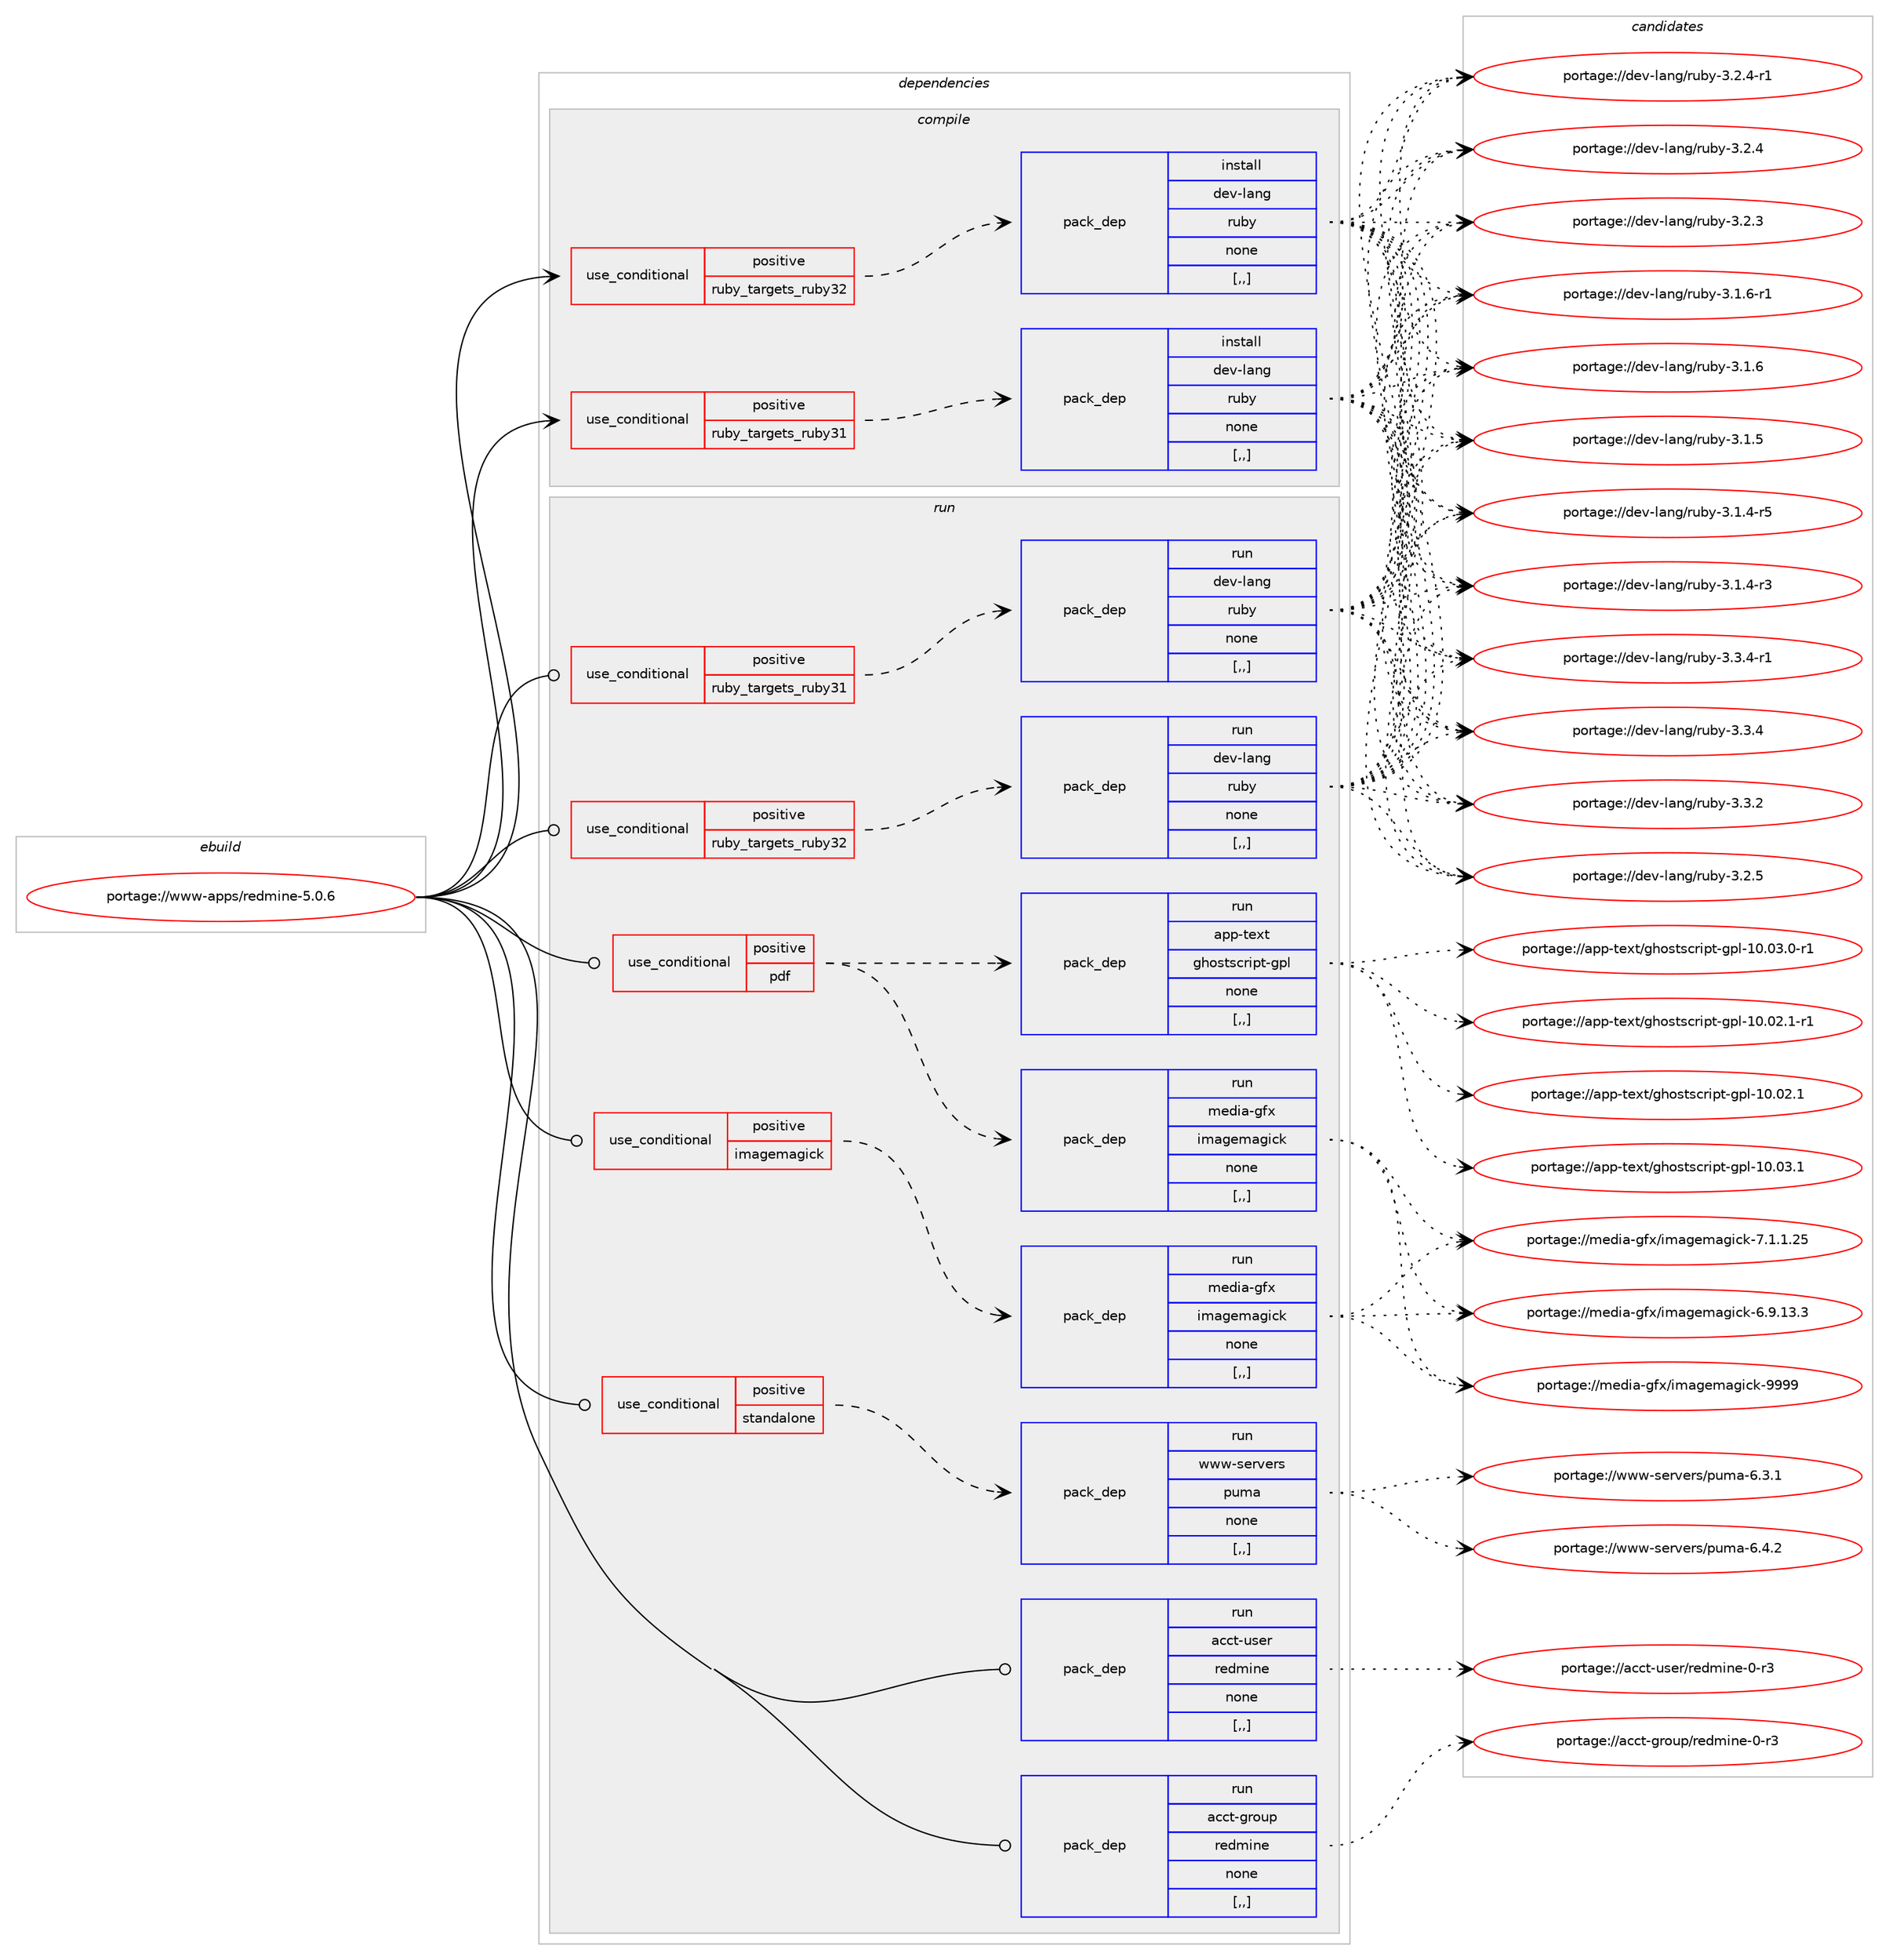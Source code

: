 digraph prolog {

# *************
# Graph options
# *************

newrank=true;
concentrate=true;
compound=true;
graph [rankdir=LR,fontname=Helvetica,fontsize=10,ranksep=1.5];#, ranksep=2.5, nodesep=0.2];
edge  [arrowhead=vee];
node  [fontname=Helvetica,fontsize=10];

# **********
# The ebuild
# **********

subgraph cluster_leftcol {
color=gray;
label=<<i>ebuild</i>>;
id [label="portage://www-apps/redmine-5.0.6", color=red, width=4, href="../www-apps/redmine-5.0.6.svg"];
}

# ****************
# The dependencies
# ****************

subgraph cluster_midcol {
color=gray;
label=<<i>dependencies</i>>;
subgraph cluster_compile {
fillcolor="#eeeeee";
style=filled;
label=<<i>compile</i>>;
subgraph cond119300 {
dependency448050 [label=<<TABLE BORDER="0" CELLBORDER="1" CELLSPACING="0" CELLPADDING="4"><TR><TD ROWSPAN="3" CELLPADDING="10">use_conditional</TD></TR><TR><TD>positive</TD></TR><TR><TD>ruby_targets_ruby31</TD></TR></TABLE>>, shape=none, color=red];
subgraph pack325436 {
dependency448051 [label=<<TABLE BORDER="0" CELLBORDER="1" CELLSPACING="0" CELLPADDING="4" WIDTH="220"><TR><TD ROWSPAN="6" CELLPADDING="30">pack_dep</TD></TR><TR><TD WIDTH="110">install</TD></TR><TR><TD>dev-lang</TD></TR><TR><TD>ruby</TD></TR><TR><TD>none</TD></TR><TR><TD>[,,]</TD></TR></TABLE>>, shape=none, color=blue];
}
dependency448050:e -> dependency448051:w [weight=20,style="dashed",arrowhead="vee"];
}
id:e -> dependency448050:w [weight=20,style="solid",arrowhead="vee"];
subgraph cond119301 {
dependency448052 [label=<<TABLE BORDER="0" CELLBORDER="1" CELLSPACING="0" CELLPADDING="4"><TR><TD ROWSPAN="3" CELLPADDING="10">use_conditional</TD></TR><TR><TD>positive</TD></TR><TR><TD>ruby_targets_ruby32</TD></TR></TABLE>>, shape=none, color=red];
subgraph pack325437 {
dependency448053 [label=<<TABLE BORDER="0" CELLBORDER="1" CELLSPACING="0" CELLPADDING="4" WIDTH="220"><TR><TD ROWSPAN="6" CELLPADDING="30">pack_dep</TD></TR><TR><TD WIDTH="110">install</TD></TR><TR><TD>dev-lang</TD></TR><TR><TD>ruby</TD></TR><TR><TD>none</TD></TR><TR><TD>[,,]</TD></TR></TABLE>>, shape=none, color=blue];
}
dependency448052:e -> dependency448053:w [weight=20,style="dashed",arrowhead="vee"];
}
id:e -> dependency448052:w [weight=20,style="solid",arrowhead="vee"];
}
subgraph cluster_compileandrun {
fillcolor="#eeeeee";
style=filled;
label=<<i>compile and run</i>>;
}
subgraph cluster_run {
fillcolor="#eeeeee";
style=filled;
label=<<i>run</i>>;
subgraph cond119302 {
dependency448054 [label=<<TABLE BORDER="0" CELLBORDER="1" CELLSPACING="0" CELLPADDING="4"><TR><TD ROWSPAN="3" CELLPADDING="10">use_conditional</TD></TR><TR><TD>positive</TD></TR><TR><TD>imagemagick</TD></TR></TABLE>>, shape=none, color=red];
subgraph pack325438 {
dependency448055 [label=<<TABLE BORDER="0" CELLBORDER="1" CELLSPACING="0" CELLPADDING="4" WIDTH="220"><TR><TD ROWSPAN="6" CELLPADDING="30">pack_dep</TD></TR><TR><TD WIDTH="110">run</TD></TR><TR><TD>media-gfx</TD></TR><TR><TD>imagemagick</TD></TR><TR><TD>none</TD></TR><TR><TD>[,,]</TD></TR></TABLE>>, shape=none, color=blue];
}
dependency448054:e -> dependency448055:w [weight=20,style="dashed",arrowhead="vee"];
}
id:e -> dependency448054:w [weight=20,style="solid",arrowhead="odot"];
subgraph cond119303 {
dependency448056 [label=<<TABLE BORDER="0" CELLBORDER="1" CELLSPACING="0" CELLPADDING="4"><TR><TD ROWSPAN="3" CELLPADDING="10">use_conditional</TD></TR><TR><TD>positive</TD></TR><TR><TD>pdf</TD></TR></TABLE>>, shape=none, color=red];
subgraph pack325439 {
dependency448057 [label=<<TABLE BORDER="0" CELLBORDER="1" CELLSPACING="0" CELLPADDING="4" WIDTH="220"><TR><TD ROWSPAN="6" CELLPADDING="30">pack_dep</TD></TR><TR><TD WIDTH="110">run</TD></TR><TR><TD>app-text</TD></TR><TR><TD>ghostscript-gpl</TD></TR><TR><TD>none</TD></TR><TR><TD>[,,]</TD></TR></TABLE>>, shape=none, color=blue];
}
dependency448056:e -> dependency448057:w [weight=20,style="dashed",arrowhead="vee"];
subgraph pack325440 {
dependency448058 [label=<<TABLE BORDER="0" CELLBORDER="1" CELLSPACING="0" CELLPADDING="4" WIDTH="220"><TR><TD ROWSPAN="6" CELLPADDING="30">pack_dep</TD></TR><TR><TD WIDTH="110">run</TD></TR><TR><TD>media-gfx</TD></TR><TR><TD>imagemagick</TD></TR><TR><TD>none</TD></TR><TR><TD>[,,]</TD></TR></TABLE>>, shape=none, color=blue];
}
dependency448056:e -> dependency448058:w [weight=20,style="dashed",arrowhead="vee"];
}
id:e -> dependency448056:w [weight=20,style="solid",arrowhead="odot"];
subgraph cond119304 {
dependency448059 [label=<<TABLE BORDER="0" CELLBORDER="1" CELLSPACING="0" CELLPADDING="4"><TR><TD ROWSPAN="3" CELLPADDING="10">use_conditional</TD></TR><TR><TD>positive</TD></TR><TR><TD>ruby_targets_ruby31</TD></TR></TABLE>>, shape=none, color=red];
subgraph pack325441 {
dependency448060 [label=<<TABLE BORDER="0" CELLBORDER="1" CELLSPACING="0" CELLPADDING="4" WIDTH="220"><TR><TD ROWSPAN="6" CELLPADDING="30">pack_dep</TD></TR><TR><TD WIDTH="110">run</TD></TR><TR><TD>dev-lang</TD></TR><TR><TD>ruby</TD></TR><TR><TD>none</TD></TR><TR><TD>[,,]</TD></TR></TABLE>>, shape=none, color=blue];
}
dependency448059:e -> dependency448060:w [weight=20,style="dashed",arrowhead="vee"];
}
id:e -> dependency448059:w [weight=20,style="solid",arrowhead="odot"];
subgraph cond119305 {
dependency448061 [label=<<TABLE BORDER="0" CELLBORDER="1" CELLSPACING="0" CELLPADDING="4"><TR><TD ROWSPAN="3" CELLPADDING="10">use_conditional</TD></TR><TR><TD>positive</TD></TR><TR><TD>ruby_targets_ruby32</TD></TR></TABLE>>, shape=none, color=red];
subgraph pack325442 {
dependency448062 [label=<<TABLE BORDER="0" CELLBORDER="1" CELLSPACING="0" CELLPADDING="4" WIDTH="220"><TR><TD ROWSPAN="6" CELLPADDING="30">pack_dep</TD></TR><TR><TD WIDTH="110">run</TD></TR><TR><TD>dev-lang</TD></TR><TR><TD>ruby</TD></TR><TR><TD>none</TD></TR><TR><TD>[,,]</TD></TR></TABLE>>, shape=none, color=blue];
}
dependency448061:e -> dependency448062:w [weight=20,style="dashed",arrowhead="vee"];
}
id:e -> dependency448061:w [weight=20,style="solid",arrowhead="odot"];
subgraph cond119306 {
dependency448063 [label=<<TABLE BORDER="0" CELLBORDER="1" CELLSPACING="0" CELLPADDING="4"><TR><TD ROWSPAN="3" CELLPADDING="10">use_conditional</TD></TR><TR><TD>positive</TD></TR><TR><TD>standalone</TD></TR></TABLE>>, shape=none, color=red];
subgraph pack325443 {
dependency448064 [label=<<TABLE BORDER="0" CELLBORDER="1" CELLSPACING="0" CELLPADDING="4" WIDTH="220"><TR><TD ROWSPAN="6" CELLPADDING="30">pack_dep</TD></TR><TR><TD WIDTH="110">run</TD></TR><TR><TD>www-servers</TD></TR><TR><TD>puma</TD></TR><TR><TD>none</TD></TR><TR><TD>[,,]</TD></TR></TABLE>>, shape=none, color=blue];
}
dependency448063:e -> dependency448064:w [weight=20,style="dashed",arrowhead="vee"];
}
id:e -> dependency448063:w [weight=20,style="solid",arrowhead="odot"];
subgraph pack325444 {
dependency448065 [label=<<TABLE BORDER="0" CELLBORDER="1" CELLSPACING="0" CELLPADDING="4" WIDTH="220"><TR><TD ROWSPAN="6" CELLPADDING="30">pack_dep</TD></TR><TR><TD WIDTH="110">run</TD></TR><TR><TD>acct-group</TD></TR><TR><TD>redmine</TD></TR><TR><TD>none</TD></TR><TR><TD>[,,]</TD></TR></TABLE>>, shape=none, color=blue];
}
id:e -> dependency448065:w [weight=20,style="solid",arrowhead="odot"];
subgraph pack325445 {
dependency448066 [label=<<TABLE BORDER="0" CELLBORDER="1" CELLSPACING="0" CELLPADDING="4" WIDTH="220"><TR><TD ROWSPAN="6" CELLPADDING="30">pack_dep</TD></TR><TR><TD WIDTH="110">run</TD></TR><TR><TD>acct-user</TD></TR><TR><TD>redmine</TD></TR><TR><TD>none</TD></TR><TR><TD>[,,]</TD></TR></TABLE>>, shape=none, color=blue];
}
id:e -> dependency448066:w [weight=20,style="solid",arrowhead="odot"];
}
}

# **************
# The candidates
# **************

subgraph cluster_choices {
rank=same;
color=gray;
label=<<i>candidates</i>>;

subgraph choice325436 {
color=black;
nodesep=1;
choice100101118451089711010347114117981214551465146524511449 [label="portage://dev-lang/ruby-3.3.4-r1", color=red, width=4,href="../dev-lang/ruby-3.3.4-r1.svg"];
choice10010111845108971101034711411798121455146514652 [label="portage://dev-lang/ruby-3.3.4", color=red, width=4,href="../dev-lang/ruby-3.3.4.svg"];
choice10010111845108971101034711411798121455146514650 [label="portage://dev-lang/ruby-3.3.2", color=red, width=4,href="../dev-lang/ruby-3.3.2.svg"];
choice10010111845108971101034711411798121455146504653 [label="portage://dev-lang/ruby-3.2.5", color=red, width=4,href="../dev-lang/ruby-3.2.5.svg"];
choice100101118451089711010347114117981214551465046524511449 [label="portage://dev-lang/ruby-3.2.4-r1", color=red, width=4,href="../dev-lang/ruby-3.2.4-r1.svg"];
choice10010111845108971101034711411798121455146504652 [label="portage://dev-lang/ruby-3.2.4", color=red, width=4,href="../dev-lang/ruby-3.2.4.svg"];
choice10010111845108971101034711411798121455146504651 [label="portage://dev-lang/ruby-3.2.3", color=red, width=4,href="../dev-lang/ruby-3.2.3.svg"];
choice100101118451089711010347114117981214551464946544511449 [label="portage://dev-lang/ruby-3.1.6-r1", color=red, width=4,href="../dev-lang/ruby-3.1.6-r1.svg"];
choice10010111845108971101034711411798121455146494654 [label="portage://dev-lang/ruby-3.1.6", color=red, width=4,href="../dev-lang/ruby-3.1.6.svg"];
choice10010111845108971101034711411798121455146494653 [label="portage://dev-lang/ruby-3.1.5", color=red, width=4,href="../dev-lang/ruby-3.1.5.svg"];
choice100101118451089711010347114117981214551464946524511453 [label="portage://dev-lang/ruby-3.1.4-r5", color=red, width=4,href="../dev-lang/ruby-3.1.4-r5.svg"];
choice100101118451089711010347114117981214551464946524511451 [label="portage://dev-lang/ruby-3.1.4-r3", color=red, width=4,href="../dev-lang/ruby-3.1.4-r3.svg"];
dependency448051:e -> choice100101118451089711010347114117981214551465146524511449:w [style=dotted,weight="100"];
dependency448051:e -> choice10010111845108971101034711411798121455146514652:w [style=dotted,weight="100"];
dependency448051:e -> choice10010111845108971101034711411798121455146514650:w [style=dotted,weight="100"];
dependency448051:e -> choice10010111845108971101034711411798121455146504653:w [style=dotted,weight="100"];
dependency448051:e -> choice100101118451089711010347114117981214551465046524511449:w [style=dotted,weight="100"];
dependency448051:e -> choice10010111845108971101034711411798121455146504652:w [style=dotted,weight="100"];
dependency448051:e -> choice10010111845108971101034711411798121455146504651:w [style=dotted,weight="100"];
dependency448051:e -> choice100101118451089711010347114117981214551464946544511449:w [style=dotted,weight="100"];
dependency448051:e -> choice10010111845108971101034711411798121455146494654:w [style=dotted,weight="100"];
dependency448051:e -> choice10010111845108971101034711411798121455146494653:w [style=dotted,weight="100"];
dependency448051:e -> choice100101118451089711010347114117981214551464946524511453:w [style=dotted,weight="100"];
dependency448051:e -> choice100101118451089711010347114117981214551464946524511451:w [style=dotted,weight="100"];
}
subgraph choice325437 {
color=black;
nodesep=1;
choice100101118451089711010347114117981214551465146524511449 [label="portage://dev-lang/ruby-3.3.4-r1", color=red, width=4,href="../dev-lang/ruby-3.3.4-r1.svg"];
choice10010111845108971101034711411798121455146514652 [label="portage://dev-lang/ruby-3.3.4", color=red, width=4,href="../dev-lang/ruby-3.3.4.svg"];
choice10010111845108971101034711411798121455146514650 [label="portage://dev-lang/ruby-3.3.2", color=red, width=4,href="../dev-lang/ruby-3.3.2.svg"];
choice10010111845108971101034711411798121455146504653 [label="portage://dev-lang/ruby-3.2.5", color=red, width=4,href="../dev-lang/ruby-3.2.5.svg"];
choice100101118451089711010347114117981214551465046524511449 [label="portage://dev-lang/ruby-3.2.4-r1", color=red, width=4,href="../dev-lang/ruby-3.2.4-r1.svg"];
choice10010111845108971101034711411798121455146504652 [label="portage://dev-lang/ruby-3.2.4", color=red, width=4,href="../dev-lang/ruby-3.2.4.svg"];
choice10010111845108971101034711411798121455146504651 [label="portage://dev-lang/ruby-3.2.3", color=red, width=4,href="../dev-lang/ruby-3.2.3.svg"];
choice100101118451089711010347114117981214551464946544511449 [label="portage://dev-lang/ruby-3.1.6-r1", color=red, width=4,href="../dev-lang/ruby-3.1.6-r1.svg"];
choice10010111845108971101034711411798121455146494654 [label="portage://dev-lang/ruby-3.1.6", color=red, width=4,href="../dev-lang/ruby-3.1.6.svg"];
choice10010111845108971101034711411798121455146494653 [label="portage://dev-lang/ruby-3.1.5", color=red, width=4,href="../dev-lang/ruby-3.1.5.svg"];
choice100101118451089711010347114117981214551464946524511453 [label="portage://dev-lang/ruby-3.1.4-r5", color=red, width=4,href="../dev-lang/ruby-3.1.4-r5.svg"];
choice100101118451089711010347114117981214551464946524511451 [label="portage://dev-lang/ruby-3.1.4-r3", color=red, width=4,href="../dev-lang/ruby-3.1.4-r3.svg"];
dependency448053:e -> choice100101118451089711010347114117981214551465146524511449:w [style=dotted,weight="100"];
dependency448053:e -> choice10010111845108971101034711411798121455146514652:w [style=dotted,weight="100"];
dependency448053:e -> choice10010111845108971101034711411798121455146514650:w [style=dotted,weight="100"];
dependency448053:e -> choice10010111845108971101034711411798121455146504653:w [style=dotted,weight="100"];
dependency448053:e -> choice100101118451089711010347114117981214551465046524511449:w [style=dotted,weight="100"];
dependency448053:e -> choice10010111845108971101034711411798121455146504652:w [style=dotted,weight="100"];
dependency448053:e -> choice10010111845108971101034711411798121455146504651:w [style=dotted,weight="100"];
dependency448053:e -> choice100101118451089711010347114117981214551464946544511449:w [style=dotted,weight="100"];
dependency448053:e -> choice10010111845108971101034711411798121455146494654:w [style=dotted,weight="100"];
dependency448053:e -> choice10010111845108971101034711411798121455146494653:w [style=dotted,weight="100"];
dependency448053:e -> choice100101118451089711010347114117981214551464946524511453:w [style=dotted,weight="100"];
dependency448053:e -> choice100101118451089711010347114117981214551464946524511451:w [style=dotted,weight="100"];
}
subgraph choice325438 {
color=black;
nodesep=1;
choice1091011001059745103102120471051099710310110997103105991074557575757 [label="portage://media-gfx/imagemagick-9999", color=red, width=4,href="../media-gfx/imagemagick-9999.svg"];
choice109101100105974510310212047105109971031011099710310599107455546494649465053 [label="portage://media-gfx/imagemagick-7.1.1.25", color=red, width=4,href="../media-gfx/imagemagick-7.1.1.25.svg"];
choice109101100105974510310212047105109971031011099710310599107455446574649514651 [label="portage://media-gfx/imagemagick-6.9.13.3", color=red, width=4,href="../media-gfx/imagemagick-6.9.13.3.svg"];
dependency448055:e -> choice1091011001059745103102120471051099710310110997103105991074557575757:w [style=dotted,weight="100"];
dependency448055:e -> choice109101100105974510310212047105109971031011099710310599107455546494649465053:w [style=dotted,weight="100"];
dependency448055:e -> choice109101100105974510310212047105109971031011099710310599107455446574649514651:w [style=dotted,weight="100"];
}
subgraph choice325439 {
color=black;
nodesep=1;
choice97112112451161011201164710310411111511611599114105112116451031121084549484648514649 [label="portage://app-text/ghostscript-gpl-10.03.1", color=red, width=4,href="../app-text/ghostscript-gpl-10.03.1.svg"];
choice971121124511610112011647103104111115116115991141051121164510311210845494846485146484511449 [label="portage://app-text/ghostscript-gpl-10.03.0-r1", color=red, width=4,href="../app-text/ghostscript-gpl-10.03.0-r1.svg"];
choice971121124511610112011647103104111115116115991141051121164510311210845494846485046494511449 [label="portage://app-text/ghostscript-gpl-10.02.1-r1", color=red, width=4,href="../app-text/ghostscript-gpl-10.02.1-r1.svg"];
choice97112112451161011201164710310411111511611599114105112116451031121084549484648504649 [label="portage://app-text/ghostscript-gpl-10.02.1", color=red, width=4,href="../app-text/ghostscript-gpl-10.02.1.svg"];
dependency448057:e -> choice97112112451161011201164710310411111511611599114105112116451031121084549484648514649:w [style=dotted,weight="100"];
dependency448057:e -> choice971121124511610112011647103104111115116115991141051121164510311210845494846485146484511449:w [style=dotted,weight="100"];
dependency448057:e -> choice971121124511610112011647103104111115116115991141051121164510311210845494846485046494511449:w [style=dotted,weight="100"];
dependency448057:e -> choice97112112451161011201164710310411111511611599114105112116451031121084549484648504649:w [style=dotted,weight="100"];
}
subgraph choice325440 {
color=black;
nodesep=1;
choice1091011001059745103102120471051099710310110997103105991074557575757 [label="portage://media-gfx/imagemagick-9999", color=red, width=4,href="../media-gfx/imagemagick-9999.svg"];
choice109101100105974510310212047105109971031011099710310599107455546494649465053 [label="portage://media-gfx/imagemagick-7.1.1.25", color=red, width=4,href="../media-gfx/imagemagick-7.1.1.25.svg"];
choice109101100105974510310212047105109971031011099710310599107455446574649514651 [label="portage://media-gfx/imagemagick-6.9.13.3", color=red, width=4,href="../media-gfx/imagemagick-6.9.13.3.svg"];
dependency448058:e -> choice1091011001059745103102120471051099710310110997103105991074557575757:w [style=dotted,weight="100"];
dependency448058:e -> choice109101100105974510310212047105109971031011099710310599107455546494649465053:w [style=dotted,weight="100"];
dependency448058:e -> choice109101100105974510310212047105109971031011099710310599107455446574649514651:w [style=dotted,weight="100"];
}
subgraph choice325441 {
color=black;
nodesep=1;
choice100101118451089711010347114117981214551465146524511449 [label="portage://dev-lang/ruby-3.3.4-r1", color=red, width=4,href="../dev-lang/ruby-3.3.4-r1.svg"];
choice10010111845108971101034711411798121455146514652 [label="portage://dev-lang/ruby-3.3.4", color=red, width=4,href="../dev-lang/ruby-3.3.4.svg"];
choice10010111845108971101034711411798121455146514650 [label="portage://dev-lang/ruby-3.3.2", color=red, width=4,href="../dev-lang/ruby-3.3.2.svg"];
choice10010111845108971101034711411798121455146504653 [label="portage://dev-lang/ruby-3.2.5", color=red, width=4,href="../dev-lang/ruby-3.2.5.svg"];
choice100101118451089711010347114117981214551465046524511449 [label="portage://dev-lang/ruby-3.2.4-r1", color=red, width=4,href="../dev-lang/ruby-3.2.4-r1.svg"];
choice10010111845108971101034711411798121455146504652 [label="portage://dev-lang/ruby-3.2.4", color=red, width=4,href="../dev-lang/ruby-3.2.4.svg"];
choice10010111845108971101034711411798121455146504651 [label="portage://dev-lang/ruby-3.2.3", color=red, width=4,href="../dev-lang/ruby-3.2.3.svg"];
choice100101118451089711010347114117981214551464946544511449 [label="portage://dev-lang/ruby-3.1.6-r1", color=red, width=4,href="../dev-lang/ruby-3.1.6-r1.svg"];
choice10010111845108971101034711411798121455146494654 [label="portage://dev-lang/ruby-3.1.6", color=red, width=4,href="../dev-lang/ruby-3.1.6.svg"];
choice10010111845108971101034711411798121455146494653 [label="portage://dev-lang/ruby-3.1.5", color=red, width=4,href="../dev-lang/ruby-3.1.5.svg"];
choice100101118451089711010347114117981214551464946524511453 [label="portage://dev-lang/ruby-3.1.4-r5", color=red, width=4,href="../dev-lang/ruby-3.1.4-r5.svg"];
choice100101118451089711010347114117981214551464946524511451 [label="portage://dev-lang/ruby-3.1.4-r3", color=red, width=4,href="../dev-lang/ruby-3.1.4-r3.svg"];
dependency448060:e -> choice100101118451089711010347114117981214551465146524511449:w [style=dotted,weight="100"];
dependency448060:e -> choice10010111845108971101034711411798121455146514652:w [style=dotted,weight="100"];
dependency448060:e -> choice10010111845108971101034711411798121455146514650:w [style=dotted,weight="100"];
dependency448060:e -> choice10010111845108971101034711411798121455146504653:w [style=dotted,weight="100"];
dependency448060:e -> choice100101118451089711010347114117981214551465046524511449:w [style=dotted,weight="100"];
dependency448060:e -> choice10010111845108971101034711411798121455146504652:w [style=dotted,weight="100"];
dependency448060:e -> choice10010111845108971101034711411798121455146504651:w [style=dotted,weight="100"];
dependency448060:e -> choice100101118451089711010347114117981214551464946544511449:w [style=dotted,weight="100"];
dependency448060:e -> choice10010111845108971101034711411798121455146494654:w [style=dotted,weight="100"];
dependency448060:e -> choice10010111845108971101034711411798121455146494653:w [style=dotted,weight="100"];
dependency448060:e -> choice100101118451089711010347114117981214551464946524511453:w [style=dotted,weight="100"];
dependency448060:e -> choice100101118451089711010347114117981214551464946524511451:w [style=dotted,weight="100"];
}
subgraph choice325442 {
color=black;
nodesep=1;
choice100101118451089711010347114117981214551465146524511449 [label="portage://dev-lang/ruby-3.3.4-r1", color=red, width=4,href="../dev-lang/ruby-3.3.4-r1.svg"];
choice10010111845108971101034711411798121455146514652 [label="portage://dev-lang/ruby-3.3.4", color=red, width=4,href="../dev-lang/ruby-3.3.4.svg"];
choice10010111845108971101034711411798121455146514650 [label="portage://dev-lang/ruby-3.3.2", color=red, width=4,href="../dev-lang/ruby-3.3.2.svg"];
choice10010111845108971101034711411798121455146504653 [label="portage://dev-lang/ruby-3.2.5", color=red, width=4,href="../dev-lang/ruby-3.2.5.svg"];
choice100101118451089711010347114117981214551465046524511449 [label="portage://dev-lang/ruby-3.2.4-r1", color=red, width=4,href="../dev-lang/ruby-3.2.4-r1.svg"];
choice10010111845108971101034711411798121455146504652 [label="portage://dev-lang/ruby-3.2.4", color=red, width=4,href="../dev-lang/ruby-3.2.4.svg"];
choice10010111845108971101034711411798121455146504651 [label="portage://dev-lang/ruby-3.2.3", color=red, width=4,href="../dev-lang/ruby-3.2.3.svg"];
choice100101118451089711010347114117981214551464946544511449 [label="portage://dev-lang/ruby-3.1.6-r1", color=red, width=4,href="../dev-lang/ruby-3.1.6-r1.svg"];
choice10010111845108971101034711411798121455146494654 [label="portage://dev-lang/ruby-3.1.6", color=red, width=4,href="../dev-lang/ruby-3.1.6.svg"];
choice10010111845108971101034711411798121455146494653 [label="portage://dev-lang/ruby-3.1.5", color=red, width=4,href="../dev-lang/ruby-3.1.5.svg"];
choice100101118451089711010347114117981214551464946524511453 [label="portage://dev-lang/ruby-3.1.4-r5", color=red, width=4,href="../dev-lang/ruby-3.1.4-r5.svg"];
choice100101118451089711010347114117981214551464946524511451 [label="portage://dev-lang/ruby-3.1.4-r3", color=red, width=4,href="../dev-lang/ruby-3.1.4-r3.svg"];
dependency448062:e -> choice100101118451089711010347114117981214551465146524511449:w [style=dotted,weight="100"];
dependency448062:e -> choice10010111845108971101034711411798121455146514652:w [style=dotted,weight="100"];
dependency448062:e -> choice10010111845108971101034711411798121455146514650:w [style=dotted,weight="100"];
dependency448062:e -> choice10010111845108971101034711411798121455146504653:w [style=dotted,weight="100"];
dependency448062:e -> choice100101118451089711010347114117981214551465046524511449:w [style=dotted,weight="100"];
dependency448062:e -> choice10010111845108971101034711411798121455146504652:w [style=dotted,weight="100"];
dependency448062:e -> choice10010111845108971101034711411798121455146504651:w [style=dotted,weight="100"];
dependency448062:e -> choice100101118451089711010347114117981214551464946544511449:w [style=dotted,weight="100"];
dependency448062:e -> choice10010111845108971101034711411798121455146494654:w [style=dotted,weight="100"];
dependency448062:e -> choice10010111845108971101034711411798121455146494653:w [style=dotted,weight="100"];
dependency448062:e -> choice100101118451089711010347114117981214551464946524511453:w [style=dotted,weight="100"];
dependency448062:e -> choice100101118451089711010347114117981214551464946524511451:w [style=dotted,weight="100"];
}
subgraph choice325443 {
color=black;
nodesep=1;
choice119119119451151011141181011141154711211710997455446524650 [label="portage://www-servers/puma-6.4.2", color=red, width=4,href="../www-servers/puma-6.4.2.svg"];
choice119119119451151011141181011141154711211710997455446514649 [label="portage://www-servers/puma-6.3.1", color=red, width=4,href="../www-servers/puma-6.3.1.svg"];
dependency448064:e -> choice119119119451151011141181011141154711211710997455446524650:w [style=dotted,weight="100"];
dependency448064:e -> choice119119119451151011141181011141154711211710997455446514649:w [style=dotted,weight="100"];
}
subgraph choice325444 {
color=black;
nodesep=1;
choice979999116451031141111171124711410110010910511010145484511451 [label="portage://acct-group/redmine-0-r3", color=red, width=4,href="../acct-group/redmine-0-r3.svg"];
dependency448065:e -> choice979999116451031141111171124711410110010910511010145484511451:w [style=dotted,weight="100"];
}
subgraph choice325445 {
color=black;
nodesep=1;
choice979999116451171151011144711410110010910511010145484511451 [label="portage://acct-user/redmine-0-r3", color=red, width=4,href="../acct-user/redmine-0-r3.svg"];
dependency448066:e -> choice979999116451171151011144711410110010910511010145484511451:w [style=dotted,weight="100"];
}
}

}
